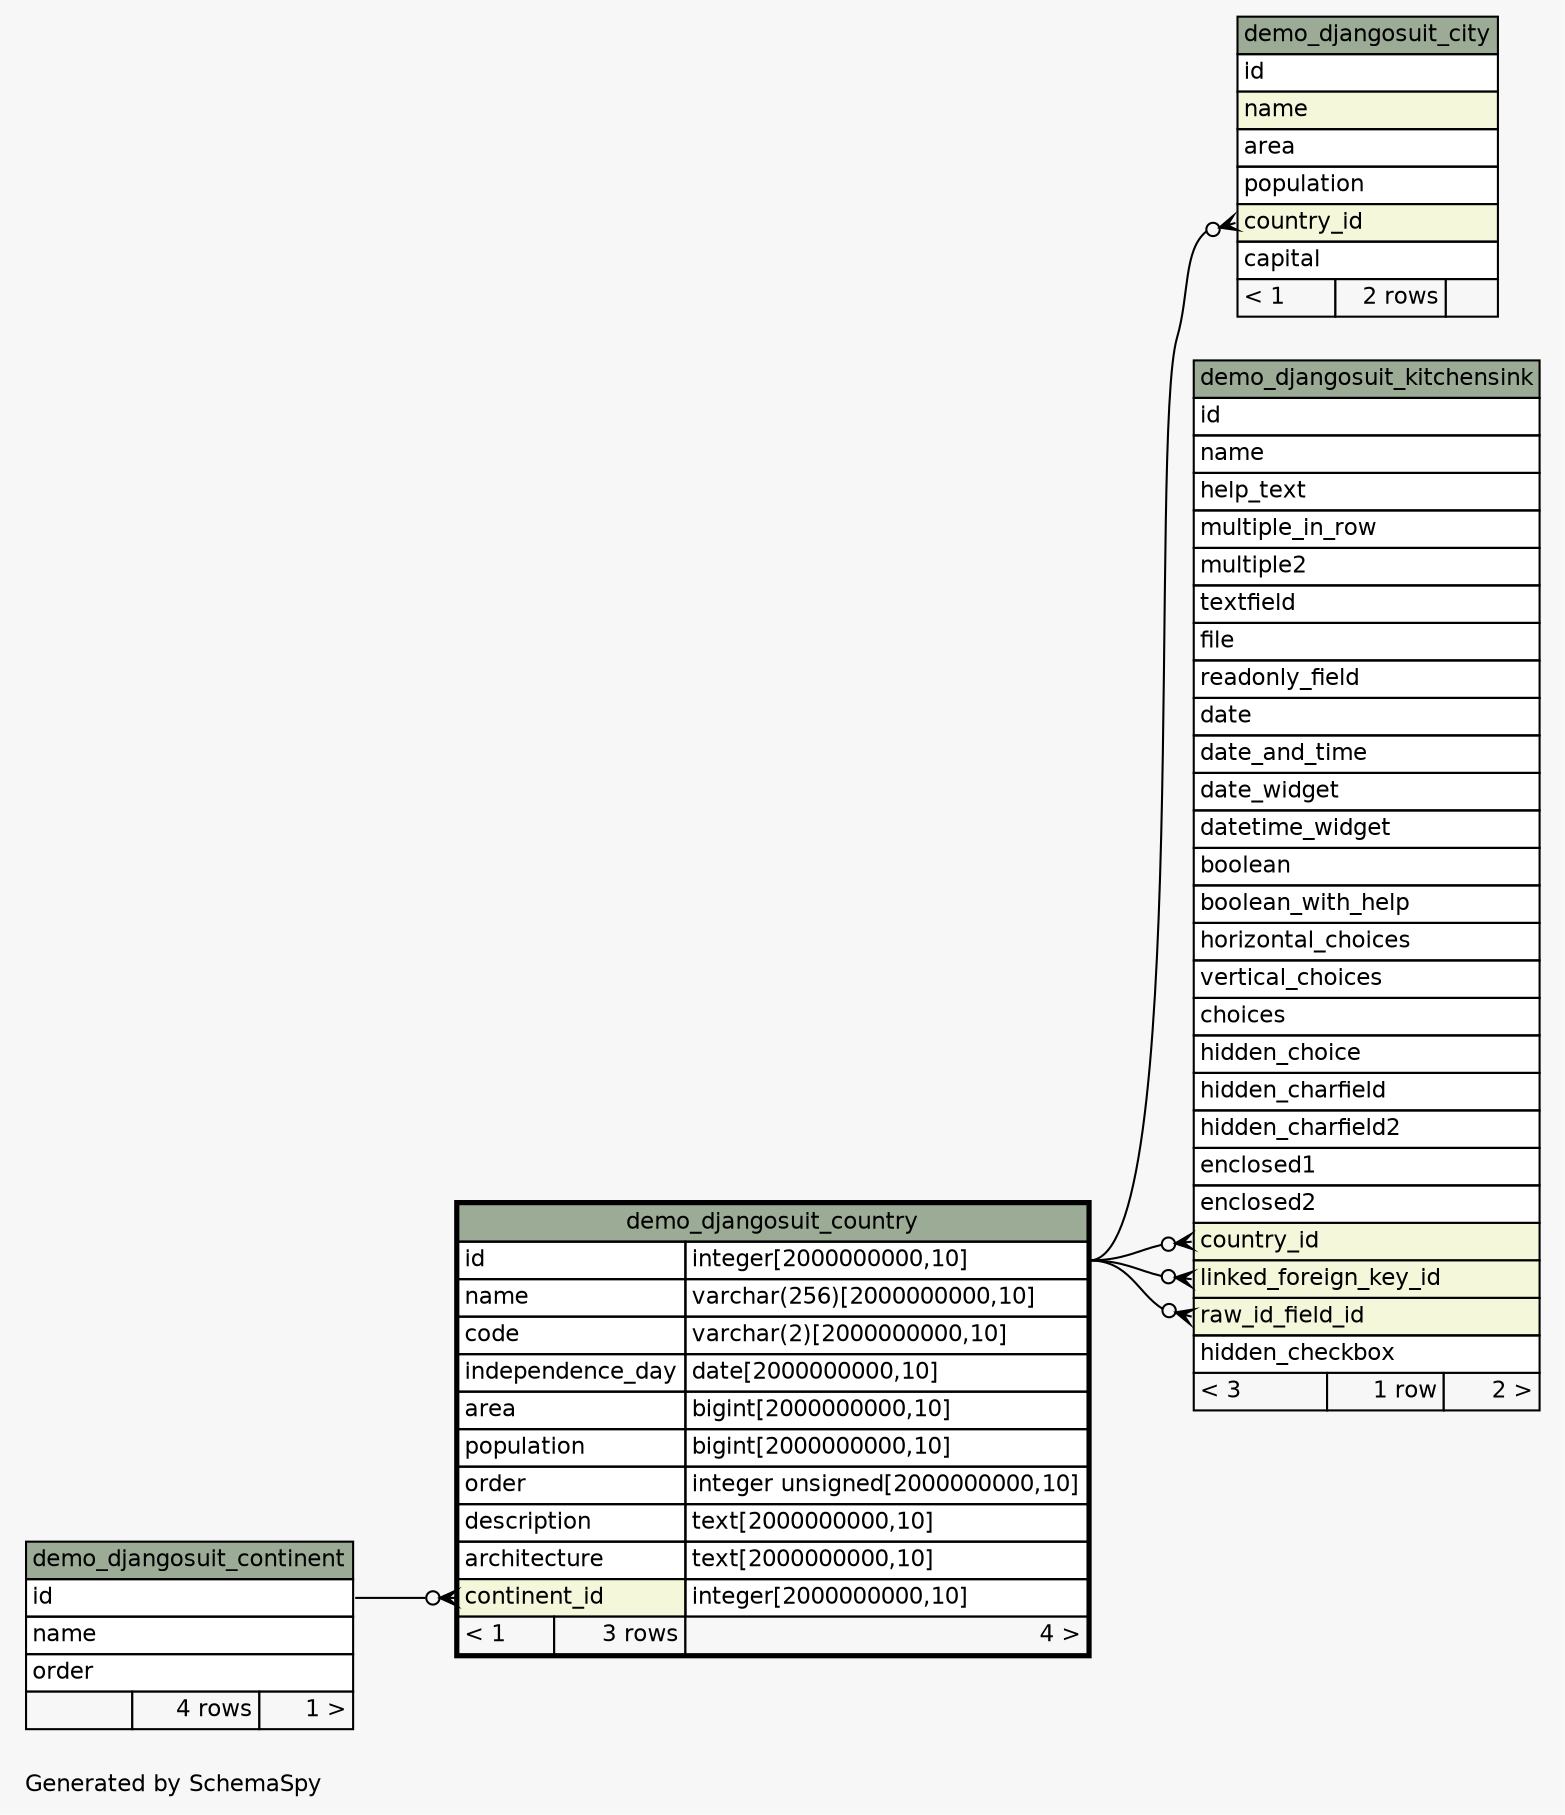 // dot 2.38.0 on Windows 7 6.1
// SchemaSpy rev 590
digraph "oneDegreeRelationshipsDiagram" {
  graph [
    rankdir="RL"
    bgcolor="#f7f7f7"
    label="\nGenerated by SchemaSpy"
    labeljust="l"
    nodesep="0.18"
    ranksep="0.46"
    fontname="Helvetica"
    fontsize="11"
  ];
  node [
    fontname="Helvetica"
    fontsize="11"
    shape="plaintext"
  ];
  edge [
    arrowsize="0.8"
  ];
  "demo_djangosuit_city":"country_id":w -> "demo_djangosuit_country":"id.type":e [arrowhead=none dir=back arrowtail=crowodot];
  "demo_djangosuit_country":"continent_id":w -> "demo_djangosuit_continent":"id":e [arrowhead=none dir=back arrowtail=crowodot];
  "demo_djangosuit_kitchensink":"country_id":w -> "demo_djangosuit_country":"id.type":e [arrowhead=none dir=back arrowtail=crowodot];
  "demo_djangosuit_kitchensink":"linked_foreign_key_id":w -> "demo_djangosuit_country":"id.type":e [arrowhead=none dir=back arrowtail=crowodot];
  "demo_djangosuit_kitchensink":"raw_id_field_id":w -> "demo_djangosuit_country":"id.type":e [arrowhead=none dir=back arrowtail=crowodot];
  "demo_djangosuit_city" [
    label=<
    <TABLE BORDER="0" CELLBORDER="1" CELLSPACING="0" BGCOLOR="#ffffff">
      <TR><TD COLSPAN="3" BGCOLOR="#9bab96" ALIGN="CENTER">demo_djangosuit_city</TD></TR>
      <TR><TD PORT="id" COLSPAN="3" ALIGN="LEFT">id</TD></TR>
      <TR><TD PORT="name" COLSPAN="3" BGCOLOR="#f4f7da" ALIGN="LEFT">name</TD></TR>
      <TR><TD PORT="area" COLSPAN="3" ALIGN="LEFT">area</TD></TR>
      <TR><TD PORT="population" COLSPAN="3" ALIGN="LEFT">population</TD></TR>
      <TR><TD PORT="country_id" COLSPAN="3" BGCOLOR="#f4f7da" ALIGN="LEFT">country_id</TD></TR>
      <TR><TD PORT="capital" COLSPAN="3" ALIGN="LEFT">capital</TD></TR>
      <TR><TD ALIGN="LEFT" BGCOLOR="#f7f7f7">&lt; 1</TD><TD ALIGN="RIGHT" BGCOLOR="#f7f7f7">2 rows</TD><TD ALIGN="RIGHT" BGCOLOR="#f7f7f7">  </TD></TR>
    </TABLE>>
    URL="demo_djangosuit_city.html"
    tooltip="demo_djangosuit_city"
  ];
  "demo_djangosuit_continent" [
    label=<
    <TABLE BORDER="0" CELLBORDER="1" CELLSPACING="0" BGCOLOR="#ffffff">
      <TR><TD COLSPAN="3" BGCOLOR="#9bab96" ALIGN="CENTER">demo_djangosuit_continent</TD></TR>
      <TR><TD PORT="id" COLSPAN="3" ALIGN="LEFT">id</TD></TR>
      <TR><TD PORT="name" COLSPAN="3" ALIGN="LEFT">name</TD></TR>
      <TR><TD PORT="order" COLSPAN="3" ALIGN="LEFT">order</TD></TR>
      <TR><TD ALIGN="LEFT" BGCOLOR="#f7f7f7">  </TD><TD ALIGN="RIGHT" BGCOLOR="#f7f7f7">4 rows</TD><TD ALIGN="RIGHT" BGCOLOR="#f7f7f7">1 &gt;</TD></TR>
    </TABLE>>
    URL="demo_djangosuit_continent.html"
    tooltip="demo_djangosuit_continent"
  ];
  "demo_djangosuit_country" [
    label=<
    <TABLE BORDER="2" CELLBORDER="1" CELLSPACING="0" BGCOLOR="#ffffff">
      <TR><TD COLSPAN="3" BGCOLOR="#9bab96" ALIGN="CENTER">demo_djangosuit_country</TD></TR>
      <TR><TD PORT="id" COLSPAN="2" ALIGN="LEFT">id</TD><TD PORT="id.type" ALIGN="LEFT">integer[2000000000,10]</TD></TR>
      <TR><TD PORT="name" COLSPAN="2" ALIGN="LEFT">name</TD><TD PORT="name.type" ALIGN="LEFT">varchar(256)[2000000000,10]</TD></TR>
      <TR><TD PORT="code" COLSPAN="2" ALIGN="LEFT">code</TD><TD PORT="code.type" ALIGN="LEFT">varchar(2)[2000000000,10]</TD></TR>
      <TR><TD PORT="independence_day" COLSPAN="2" ALIGN="LEFT">independence_day</TD><TD PORT="independence_day.type" ALIGN="LEFT">date[2000000000,10]</TD></TR>
      <TR><TD PORT="area" COLSPAN="2" ALIGN="LEFT">area</TD><TD PORT="area.type" ALIGN="LEFT">bigint[2000000000,10]</TD></TR>
      <TR><TD PORT="population" COLSPAN="2" ALIGN="LEFT">population</TD><TD PORT="population.type" ALIGN="LEFT">bigint[2000000000,10]</TD></TR>
      <TR><TD PORT="order" COLSPAN="2" ALIGN="LEFT">order</TD><TD PORT="order.type" ALIGN="LEFT">integer unsigned[2000000000,10]</TD></TR>
      <TR><TD PORT="description" COLSPAN="2" ALIGN="LEFT">description</TD><TD PORT="description.type" ALIGN="LEFT">text[2000000000,10]</TD></TR>
      <TR><TD PORT="architecture" COLSPAN="2" ALIGN="LEFT">architecture</TD><TD PORT="architecture.type" ALIGN="LEFT">text[2000000000,10]</TD></TR>
      <TR><TD PORT="continent_id" COLSPAN="2" BGCOLOR="#f4f7da" ALIGN="LEFT">continent_id</TD><TD PORT="continent_id.type" ALIGN="LEFT">integer[2000000000,10]</TD></TR>
      <TR><TD ALIGN="LEFT" BGCOLOR="#f7f7f7">&lt; 1</TD><TD ALIGN="RIGHT" BGCOLOR="#f7f7f7">3 rows</TD><TD ALIGN="RIGHT" BGCOLOR="#f7f7f7">4 &gt;</TD></TR>
    </TABLE>>
    URL="demo_djangosuit_country.html"
    tooltip="demo_djangosuit_country"
  ];
  "demo_djangosuit_kitchensink" [
    label=<
    <TABLE BORDER="0" CELLBORDER="1" CELLSPACING="0" BGCOLOR="#ffffff">
      <TR><TD COLSPAN="3" BGCOLOR="#9bab96" ALIGN="CENTER">demo_djangosuit_kitchensink</TD></TR>
      <TR><TD PORT="id" COLSPAN="3" ALIGN="LEFT">id</TD></TR>
      <TR><TD PORT="name" COLSPAN="3" ALIGN="LEFT">name</TD></TR>
      <TR><TD PORT="help_text" COLSPAN="3" ALIGN="LEFT">help_text</TD></TR>
      <TR><TD PORT="multiple_in_row" COLSPAN="3" ALIGN="LEFT">multiple_in_row</TD></TR>
      <TR><TD PORT="multiple2" COLSPAN="3" ALIGN="LEFT">multiple2</TD></TR>
      <TR><TD PORT="textfield" COLSPAN="3" ALIGN="LEFT">textfield</TD></TR>
      <TR><TD PORT="file" COLSPAN="3" ALIGN="LEFT">file</TD></TR>
      <TR><TD PORT="readonly_field" COLSPAN="3" ALIGN="LEFT">readonly_field</TD></TR>
      <TR><TD PORT="date" COLSPAN="3" ALIGN="LEFT">date</TD></TR>
      <TR><TD PORT="date_and_time" COLSPAN="3" ALIGN="LEFT">date_and_time</TD></TR>
      <TR><TD PORT="date_widget" COLSPAN="3" ALIGN="LEFT">date_widget</TD></TR>
      <TR><TD PORT="datetime_widget" COLSPAN="3" ALIGN="LEFT">datetime_widget</TD></TR>
      <TR><TD PORT="boolean" COLSPAN="3" ALIGN="LEFT">boolean</TD></TR>
      <TR><TD PORT="boolean_with_help" COLSPAN="3" ALIGN="LEFT">boolean_with_help</TD></TR>
      <TR><TD PORT="horizontal_choices" COLSPAN="3" ALIGN="LEFT">horizontal_choices</TD></TR>
      <TR><TD PORT="vertical_choices" COLSPAN="3" ALIGN="LEFT">vertical_choices</TD></TR>
      <TR><TD PORT="choices" COLSPAN="3" ALIGN="LEFT">choices</TD></TR>
      <TR><TD PORT="hidden_choice" COLSPAN="3" ALIGN="LEFT">hidden_choice</TD></TR>
      <TR><TD PORT="hidden_charfield" COLSPAN="3" ALIGN="LEFT">hidden_charfield</TD></TR>
      <TR><TD PORT="hidden_charfield2" COLSPAN="3" ALIGN="LEFT">hidden_charfield2</TD></TR>
      <TR><TD PORT="enclosed1" COLSPAN="3" ALIGN="LEFT">enclosed1</TD></TR>
      <TR><TD PORT="enclosed2" COLSPAN="3" ALIGN="LEFT">enclosed2</TD></TR>
      <TR><TD PORT="country_id" COLSPAN="3" BGCOLOR="#f4f7da" ALIGN="LEFT">country_id</TD></TR>
      <TR><TD PORT="linked_foreign_key_id" COLSPAN="3" BGCOLOR="#f4f7da" ALIGN="LEFT">linked_foreign_key_id</TD></TR>
      <TR><TD PORT="raw_id_field_id" COLSPAN="3" BGCOLOR="#f4f7da" ALIGN="LEFT">raw_id_field_id</TD></TR>
      <TR><TD PORT="hidden_checkbox" COLSPAN="3" ALIGN="LEFT">hidden_checkbox</TD></TR>
      <TR><TD ALIGN="LEFT" BGCOLOR="#f7f7f7">&lt; 3</TD><TD ALIGN="RIGHT" BGCOLOR="#f7f7f7">1 row</TD><TD ALIGN="RIGHT" BGCOLOR="#f7f7f7">2 &gt;</TD></TR>
    </TABLE>>
    URL="demo_djangosuit_kitchensink.html"
    tooltip="demo_djangosuit_kitchensink"
  ];
}
